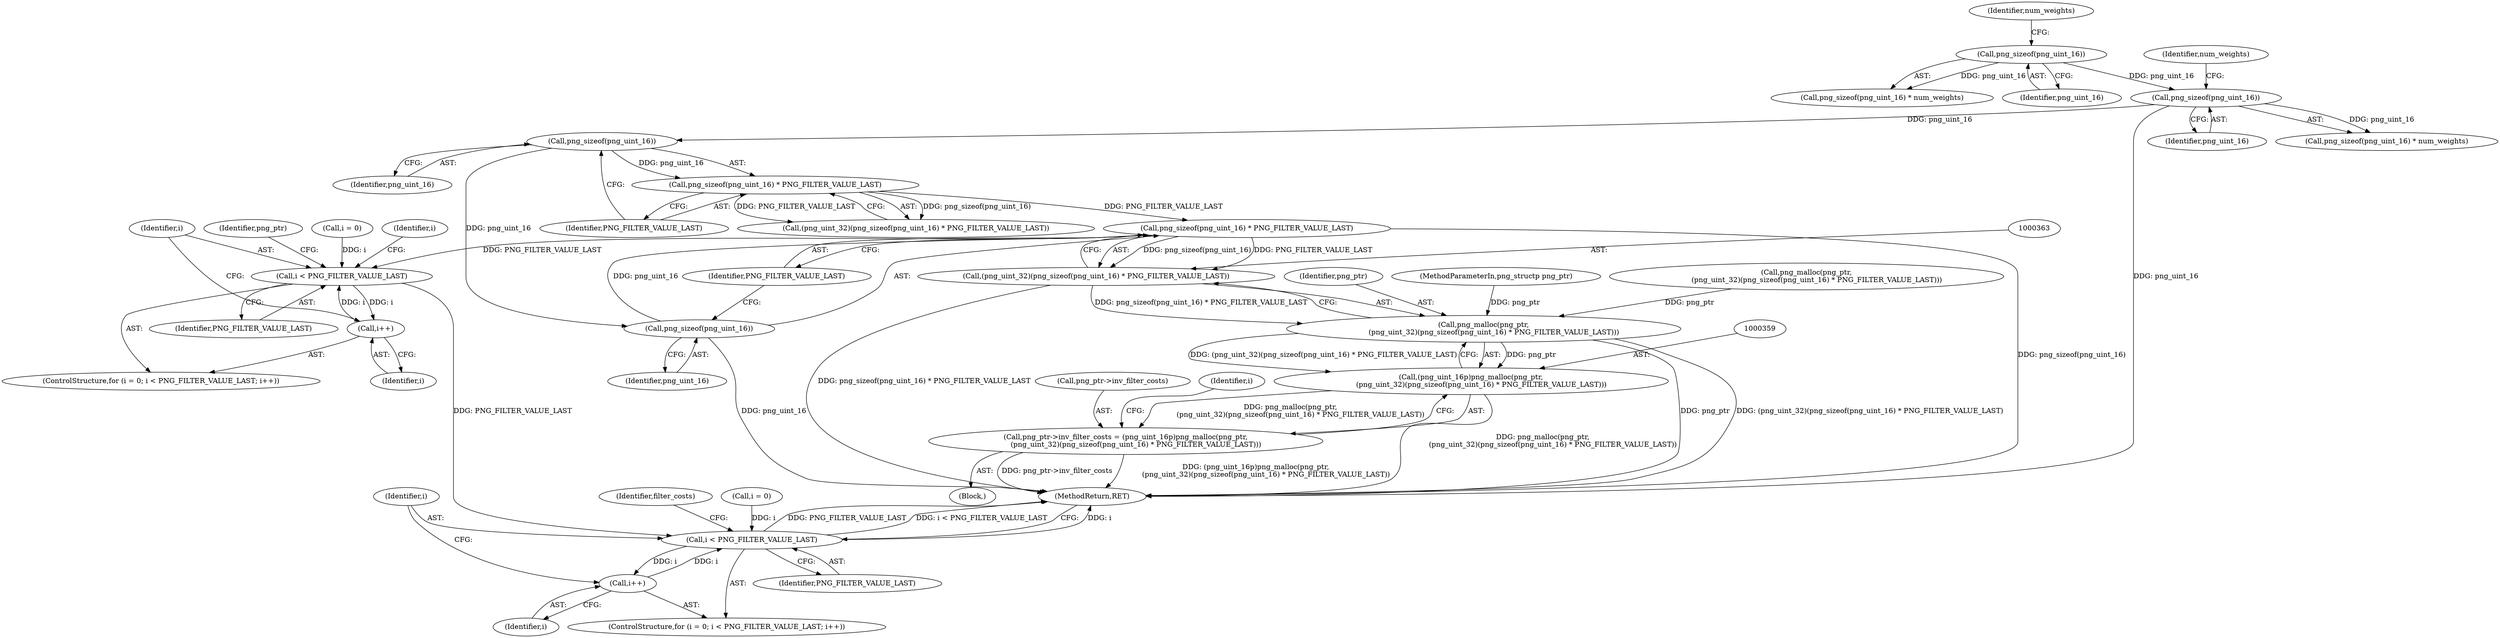 digraph "1_Chrome_7f3d85b096f66870a15b37c2f40b219b2e292693_26@API" {
"1000364" [label="(Call,png_sizeof(png_uint_16) * PNG_FILTER_VALUE_LAST)"];
"1000365" [label="(Call,png_sizeof(png_uint_16))"];
"1000351" [label="(Call,png_sizeof(png_uint_16))"];
"1000241" [label="(Call,png_sizeof(png_uint_16))"];
"1000227" [label="(Call,png_sizeof(png_uint_16))"];
"1000350" [label="(Call,png_sizeof(png_uint_16) * PNG_FILTER_VALUE_LAST)"];
"1000362" [label="(Call,(png_uint_32)(png_sizeof(png_uint_16) * PNG_FILTER_VALUE_LAST))"];
"1000360" [label="(Call,png_malloc(png_ptr,\n         (png_uint_32)(png_sizeof(png_uint_16) * PNG_FILTER_VALUE_LAST)))"];
"1000358" [label="(Call,(png_uint_16p)png_malloc(png_ptr,\n         (png_uint_32)(png_sizeof(png_uint_16) * PNG_FILTER_VALUE_LAST)))"];
"1000354" [label="(Call,png_ptr->inv_filter_costs = (png_uint_16p)png_malloc(png_ptr,\n         (png_uint_32)(png_sizeof(png_uint_16) * PNG_FILTER_VALUE_LAST)))"];
"1000372" [label="(Call,i < PNG_FILTER_VALUE_LAST)"];
"1000375" [label="(Call,i++)"];
"1000395" [label="(Call,i < PNG_FILTER_VALUE_LAST)"];
"1000398" [label="(Call,i++)"];
"1000361" [label="(Identifier,png_ptr)"];
"1000372" [label="(Call,i < PNG_FILTER_VALUE_LAST)"];
"1000351" [label="(Call,png_sizeof(png_uint_16))"];
"1000227" [label="(Call,png_sizeof(png_uint_16))"];
"1000404" [label="(Identifier,filter_costs)"];
"1000365" [label="(Call,png_sizeof(png_uint_16))"];
"1000362" [label="(Call,(png_uint_32)(png_sizeof(png_uint_16) * PNG_FILTER_VALUE_LAST))"];
"1000467" [label="(MethodReturn,RET)"];
"1000339" [label="(Block,)"];
"1000375" [label="(Call,i++)"];
"1000353" [label="(Identifier,PNG_FILTER_VALUE_LAST)"];
"1000370" [label="(Identifier,i)"];
"1000364" [label="(Call,png_sizeof(png_uint_16) * PNG_FILTER_VALUE_LAST)"];
"1000229" [label="(Identifier,num_weights)"];
"1000241" [label="(Call,png_sizeof(png_uint_16))"];
"1000373" [label="(Identifier,i)"];
"1000355" [label="(Call,png_ptr->inv_filter_costs)"];
"1000243" [label="(Identifier,num_weights)"];
"1000374" [label="(Identifier,PNG_FILTER_VALUE_LAST)"];
"1000393" [label="(Identifier,i)"];
"1000396" [label="(Identifier,i)"];
"1000392" [label="(Call,i = 0)"];
"1000228" [label="(Identifier,png_uint_16)"];
"1000242" [label="(Identifier,png_uint_16)"];
"1000358" [label="(Call,(png_uint_16p)png_malloc(png_ptr,\n         (png_uint_32)(png_sizeof(png_uint_16) * PNG_FILTER_VALUE_LAST)))"];
"1000395" [label="(Call,i < PNG_FILTER_VALUE_LAST)"];
"1000367" [label="(Identifier,PNG_FILTER_VALUE_LAST)"];
"1000360" [label="(Call,png_malloc(png_ptr,\n         (png_uint_32)(png_sizeof(png_uint_16) * PNG_FILTER_VALUE_LAST)))"];
"1000391" [label="(ControlStructure,for (i = 0; i < PNG_FILTER_VALUE_LAST; i++))"];
"1000350" [label="(Call,png_sizeof(png_uint_16) * PNG_FILTER_VALUE_LAST)"];
"1000104" [label="(MethodParameterIn,png_structp png_ptr)"];
"1000397" [label="(Identifier,PNG_FILTER_VALUE_LAST)"];
"1000398" [label="(Call,i++)"];
"1000352" [label="(Identifier,png_uint_16)"];
"1000376" [label="(Identifier,i)"];
"1000354" [label="(Call,png_ptr->inv_filter_costs = (png_uint_16p)png_malloc(png_ptr,\n         (png_uint_32)(png_sizeof(png_uint_16) * PNG_FILTER_VALUE_LAST)))"];
"1000368" [label="(ControlStructure,for (i = 0; i < PNG_FILTER_VALUE_LAST; i++))"];
"1000226" [label="(Call,png_sizeof(png_uint_16) * num_weights)"];
"1000346" [label="(Call,png_malloc(png_ptr,\n         (png_uint_32)(png_sizeof(png_uint_16) * PNG_FILTER_VALUE_LAST)))"];
"1000381" [label="(Identifier,png_ptr)"];
"1000240" [label="(Call,png_sizeof(png_uint_16) * num_weights)"];
"1000366" [label="(Identifier,png_uint_16)"];
"1000348" [label="(Call,(png_uint_32)(png_sizeof(png_uint_16) * PNG_FILTER_VALUE_LAST))"];
"1000369" [label="(Call,i = 0)"];
"1000399" [label="(Identifier,i)"];
"1000364" -> "1000362"  [label="AST: "];
"1000364" -> "1000367"  [label="CFG: "];
"1000365" -> "1000364"  [label="AST: "];
"1000367" -> "1000364"  [label="AST: "];
"1000362" -> "1000364"  [label="CFG: "];
"1000364" -> "1000467"  [label="DDG: png_sizeof(png_uint_16)"];
"1000364" -> "1000362"  [label="DDG: png_sizeof(png_uint_16)"];
"1000364" -> "1000362"  [label="DDG: PNG_FILTER_VALUE_LAST"];
"1000365" -> "1000364"  [label="DDG: png_uint_16"];
"1000350" -> "1000364"  [label="DDG: PNG_FILTER_VALUE_LAST"];
"1000364" -> "1000372"  [label="DDG: PNG_FILTER_VALUE_LAST"];
"1000365" -> "1000366"  [label="CFG: "];
"1000366" -> "1000365"  [label="AST: "];
"1000367" -> "1000365"  [label="CFG: "];
"1000365" -> "1000467"  [label="DDG: png_uint_16"];
"1000351" -> "1000365"  [label="DDG: png_uint_16"];
"1000351" -> "1000350"  [label="AST: "];
"1000351" -> "1000352"  [label="CFG: "];
"1000352" -> "1000351"  [label="AST: "];
"1000353" -> "1000351"  [label="CFG: "];
"1000351" -> "1000350"  [label="DDG: png_uint_16"];
"1000241" -> "1000351"  [label="DDG: png_uint_16"];
"1000241" -> "1000240"  [label="AST: "];
"1000241" -> "1000242"  [label="CFG: "];
"1000242" -> "1000241"  [label="AST: "];
"1000243" -> "1000241"  [label="CFG: "];
"1000241" -> "1000467"  [label="DDG: png_uint_16"];
"1000241" -> "1000240"  [label="DDG: png_uint_16"];
"1000227" -> "1000241"  [label="DDG: png_uint_16"];
"1000227" -> "1000226"  [label="AST: "];
"1000227" -> "1000228"  [label="CFG: "];
"1000228" -> "1000227"  [label="AST: "];
"1000229" -> "1000227"  [label="CFG: "];
"1000227" -> "1000226"  [label="DDG: png_uint_16"];
"1000350" -> "1000348"  [label="AST: "];
"1000350" -> "1000353"  [label="CFG: "];
"1000353" -> "1000350"  [label="AST: "];
"1000348" -> "1000350"  [label="CFG: "];
"1000350" -> "1000348"  [label="DDG: png_sizeof(png_uint_16)"];
"1000350" -> "1000348"  [label="DDG: PNG_FILTER_VALUE_LAST"];
"1000362" -> "1000360"  [label="AST: "];
"1000363" -> "1000362"  [label="AST: "];
"1000360" -> "1000362"  [label="CFG: "];
"1000362" -> "1000467"  [label="DDG: png_sizeof(png_uint_16) * PNG_FILTER_VALUE_LAST"];
"1000362" -> "1000360"  [label="DDG: png_sizeof(png_uint_16) * PNG_FILTER_VALUE_LAST"];
"1000360" -> "1000358"  [label="AST: "];
"1000361" -> "1000360"  [label="AST: "];
"1000358" -> "1000360"  [label="CFG: "];
"1000360" -> "1000467"  [label="DDG: png_ptr"];
"1000360" -> "1000467"  [label="DDG: (png_uint_32)(png_sizeof(png_uint_16) * PNG_FILTER_VALUE_LAST)"];
"1000360" -> "1000358"  [label="DDG: png_ptr"];
"1000360" -> "1000358"  [label="DDG: (png_uint_32)(png_sizeof(png_uint_16) * PNG_FILTER_VALUE_LAST)"];
"1000346" -> "1000360"  [label="DDG: png_ptr"];
"1000104" -> "1000360"  [label="DDG: png_ptr"];
"1000358" -> "1000354"  [label="AST: "];
"1000359" -> "1000358"  [label="AST: "];
"1000354" -> "1000358"  [label="CFG: "];
"1000358" -> "1000467"  [label="DDG: png_malloc(png_ptr,\n         (png_uint_32)(png_sizeof(png_uint_16) * PNG_FILTER_VALUE_LAST))"];
"1000358" -> "1000354"  [label="DDG: png_malloc(png_ptr,\n         (png_uint_32)(png_sizeof(png_uint_16) * PNG_FILTER_VALUE_LAST))"];
"1000354" -> "1000339"  [label="AST: "];
"1000355" -> "1000354"  [label="AST: "];
"1000370" -> "1000354"  [label="CFG: "];
"1000354" -> "1000467"  [label="DDG: (png_uint_16p)png_malloc(png_ptr,\n         (png_uint_32)(png_sizeof(png_uint_16) * PNG_FILTER_VALUE_LAST))"];
"1000354" -> "1000467"  [label="DDG: png_ptr->inv_filter_costs"];
"1000372" -> "1000368"  [label="AST: "];
"1000372" -> "1000374"  [label="CFG: "];
"1000373" -> "1000372"  [label="AST: "];
"1000374" -> "1000372"  [label="AST: "];
"1000381" -> "1000372"  [label="CFG: "];
"1000393" -> "1000372"  [label="CFG: "];
"1000375" -> "1000372"  [label="DDG: i"];
"1000369" -> "1000372"  [label="DDG: i"];
"1000372" -> "1000375"  [label="DDG: i"];
"1000372" -> "1000395"  [label="DDG: PNG_FILTER_VALUE_LAST"];
"1000375" -> "1000368"  [label="AST: "];
"1000375" -> "1000376"  [label="CFG: "];
"1000376" -> "1000375"  [label="AST: "];
"1000373" -> "1000375"  [label="CFG: "];
"1000395" -> "1000391"  [label="AST: "];
"1000395" -> "1000397"  [label="CFG: "];
"1000396" -> "1000395"  [label="AST: "];
"1000397" -> "1000395"  [label="AST: "];
"1000404" -> "1000395"  [label="CFG: "];
"1000467" -> "1000395"  [label="CFG: "];
"1000395" -> "1000467"  [label="DDG: i"];
"1000395" -> "1000467"  [label="DDG: PNG_FILTER_VALUE_LAST"];
"1000395" -> "1000467"  [label="DDG: i < PNG_FILTER_VALUE_LAST"];
"1000392" -> "1000395"  [label="DDG: i"];
"1000398" -> "1000395"  [label="DDG: i"];
"1000395" -> "1000398"  [label="DDG: i"];
"1000398" -> "1000391"  [label="AST: "];
"1000398" -> "1000399"  [label="CFG: "];
"1000399" -> "1000398"  [label="AST: "];
"1000396" -> "1000398"  [label="CFG: "];
}
